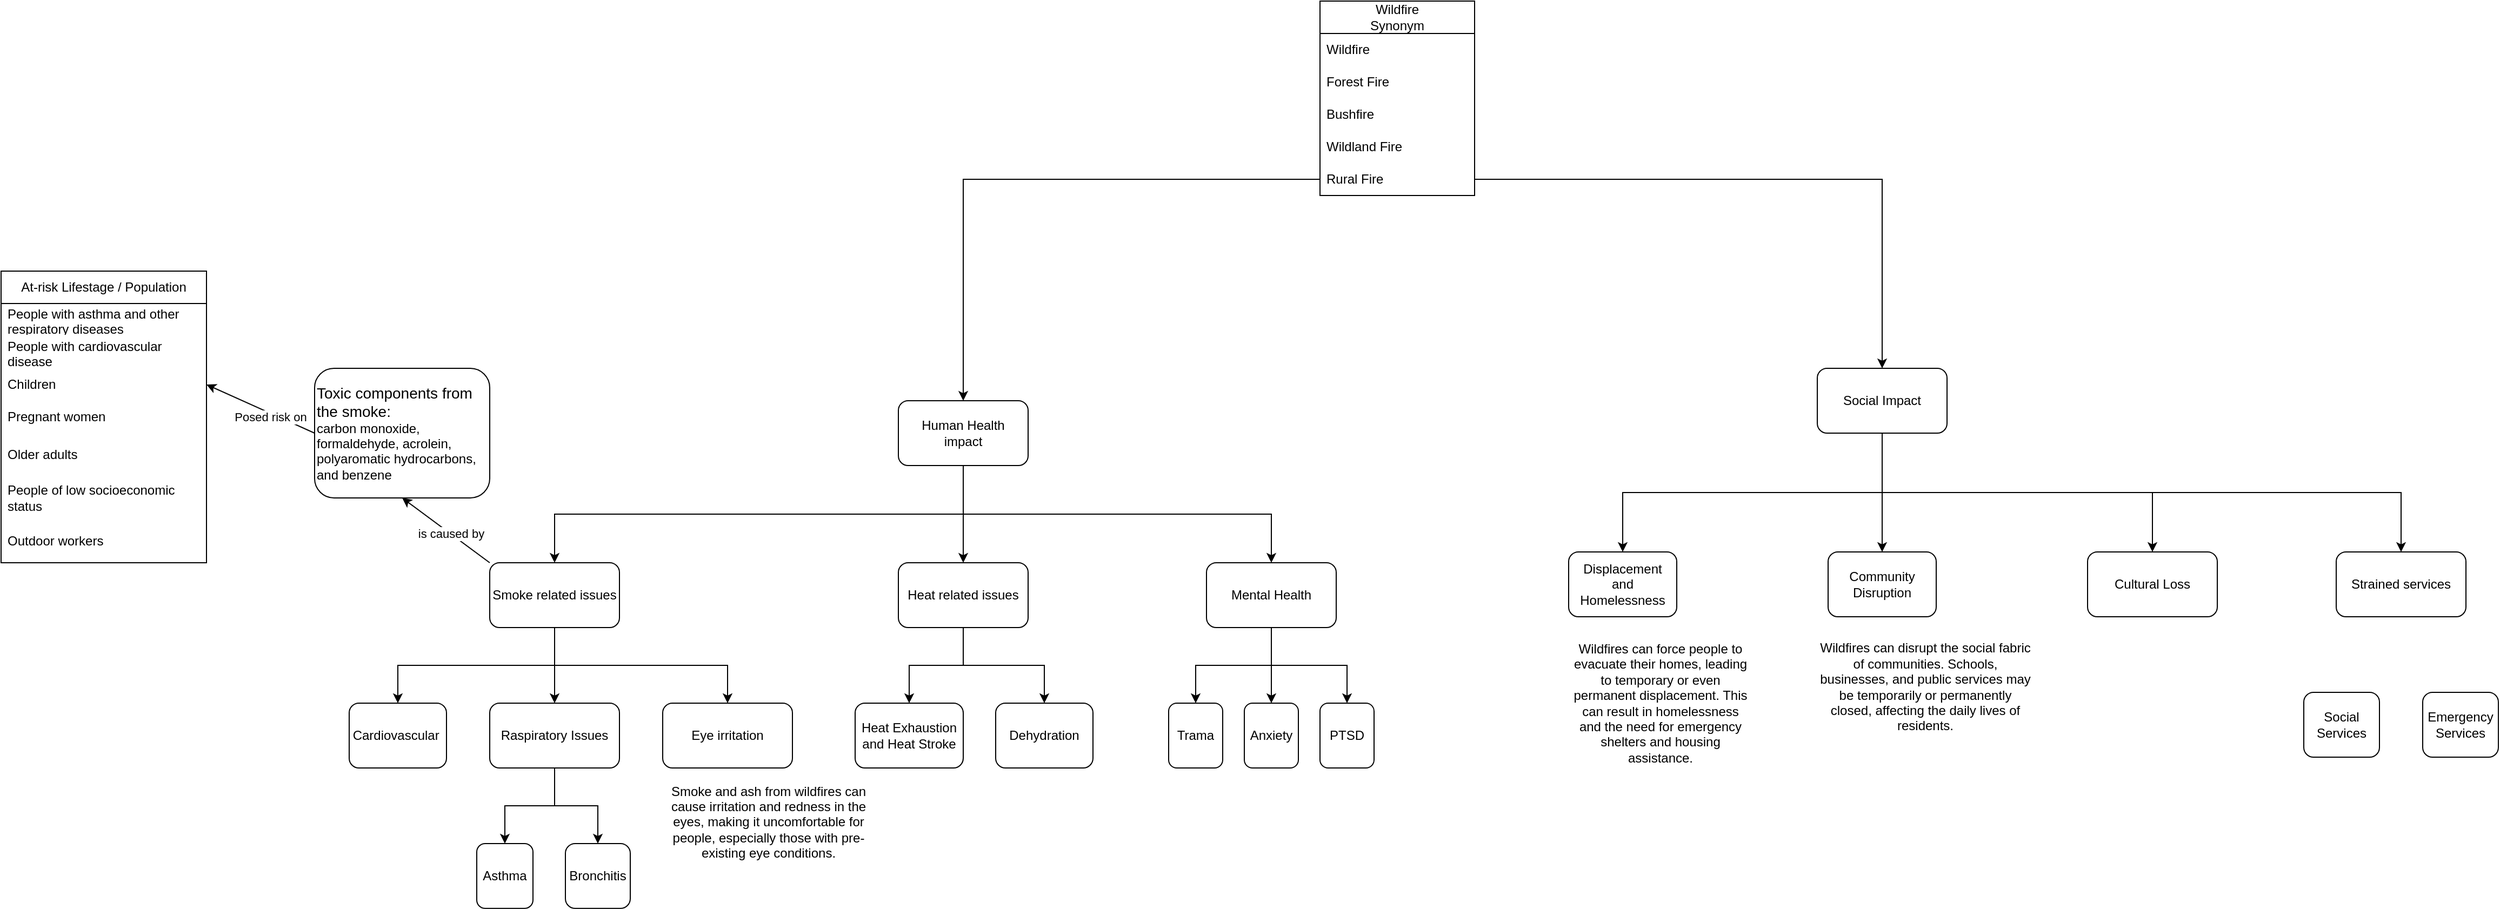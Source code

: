 <mxfile version="22.0.6" type="github">
  <diagram name="第 1 页" id="l8xfBAseH4ksvrrm0t2u">
    <mxGraphModel dx="2327" dy="836" grid="1" gridSize="10" guides="1" tooltips="1" connect="1" arrows="1" fold="1" page="1" pageScale="1" pageWidth="827" pageHeight="1169" math="0" shadow="0">
      <root>
        <mxCell id="0" />
        <mxCell id="1" parent="0" />
        <mxCell id="niaGHHPIjS1ahwkak-Eg-12" style="edgeStyle=orthogonalEdgeStyle;rounded=0;orthogonalLoop=1;jettySize=auto;html=1;exitX=0.5;exitY=1;exitDx=0;exitDy=0;" edge="1" parent="1" source="niaGHHPIjS1ahwkak-Eg-1" target="niaGHHPIjS1ahwkak-Eg-11">
          <mxGeometry relative="1" as="geometry" />
        </mxCell>
        <mxCell id="niaGHHPIjS1ahwkak-Eg-13" style="edgeStyle=orthogonalEdgeStyle;rounded=0;orthogonalLoop=1;jettySize=auto;html=1;exitX=0.5;exitY=1;exitDx=0;exitDy=0;" edge="1" parent="1" source="niaGHHPIjS1ahwkak-Eg-1" target="niaGHHPIjS1ahwkak-Eg-5">
          <mxGeometry relative="1" as="geometry" />
        </mxCell>
        <mxCell id="niaGHHPIjS1ahwkak-Eg-14" style="edgeStyle=orthogonalEdgeStyle;rounded=0;orthogonalLoop=1;jettySize=auto;html=1;exitX=0.5;exitY=1;exitDx=0;exitDy=0;" edge="1" parent="1" source="niaGHHPIjS1ahwkak-Eg-1" target="niaGHHPIjS1ahwkak-Eg-4">
          <mxGeometry relative="1" as="geometry" />
        </mxCell>
        <mxCell id="niaGHHPIjS1ahwkak-Eg-1" value="Human Health &lt;br&gt;impact" style="rounded=1;whiteSpace=wrap;html=1;" vertex="1" parent="1">
          <mxGeometry x="360" y="500" width="120" height="60" as="geometry" />
        </mxCell>
        <mxCell id="niaGHHPIjS1ahwkak-Eg-22" style="edgeStyle=orthogonalEdgeStyle;rounded=0;orthogonalLoop=1;jettySize=auto;html=1;exitX=0.5;exitY=1;exitDx=0;exitDy=0;entryX=0.5;entryY=0;entryDx=0;entryDy=0;" edge="1" parent="1" source="niaGHHPIjS1ahwkak-Eg-2" target="niaGHHPIjS1ahwkak-Eg-3">
          <mxGeometry relative="1" as="geometry" />
        </mxCell>
        <mxCell id="niaGHHPIjS1ahwkak-Eg-23" style="edgeStyle=orthogonalEdgeStyle;rounded=0;orthogonalLoop=1;jettySize=auto;html=1;exitX=0.5;exitY=1;exitDx=0;exitDy=0;" edge="1" parent="1" source="niaGHHPIjS1ahwkak-Eg-2" target="niaGHHPIjS1ahwkak-Eg-18">
          <mxGeometry relative="1" as="geometry" />
        </mxCell>
        <mxCell id="niaGHHPIjS1ahwkak-Eg-2" value="Raspiratory Issues" style="rounded=1;whiteSpace=wrap;html=1;" vertex="1" parent="1">
          <mxGeometry x="-18" y="780" width="120" height="60" as="geometry" />
        </mxCell>
        <mxCell id="niaGHHPIjS1ahwkak-Eg-3" value="Asthma" style="rounded=1;whiteSpace=wrap;html=1;" vertex="1" parent="1">
          <mxGeometry x="-30" y="910" width="52" height="60" as="geometry" />
        </mxCell>
        <mxCell id="niaGHHPIjS1ahwkak-Eg-25" style="edgeStyle=orthogonalEdgeStyle;rounded=0;orthogonalLoop=1;jettySize=auto;html=1;exitX=0.5;exitY=1;exitDx=0;exitDy=0;entryX=0.5;entryY=0;entryDx=0;entryDy=0;" edge="1" parent="1" source="niaGHHPIjS1ahwkak-Eg-4" target="niaGHHPIjS1ahwkak-Eg-6">
          <mxGeometry relative="1" as="geometry" />
        </mxCell>
        <mxCell id="niaGHHPIjS1ahwkak-Eg-26" style="edgeStyle=orthogonalEdgeStyle;rounded=0;orthogonalLoop=1;jettySize=auto;html=1;exitX=0.5;exitY=1;exitDx=0;exitDy=0;" edge="1" parent="1" source="niaGHHPIjS1ahwkak-Eg-4" target="niaGHHPIjS1ahwkak-Eg-7">
          <mxGeometry relative="1" as="geometry" />
        </mxCell>
        <mxCell id="niaGHHPIjS1ahwkak-Eg-27" style="edgeStyle=orthogonalEdgeStyle;rounded=0;orthogonalLoop=1;jettySize=auto;html=1;exitX=0.5;exitY=1;exitDx=0;exitDy=0;" edge="1" parent="1" source="niaGHHPIjS1ahwkak-Eg-4" target="niaGHHPIjS1ahwkak-Eg-24">
          <mxGeometry relative="1" as="geometry" />
        </mxCell>
        <mxCell id="niaGHHPIjS1ahwkak-Eg-4" value="Mental Health" style="rounded=1;whiteSpace=wrap;html=1;" vertex="1" parent="1">
          <mxGeometry x="645" y="650" width="120" height="60" as="geometry" />
        </mxCell>
        <mxCell id="niaGHHPIjS1ahwkak-Eg-32" style="edgeStyle=orthogonalEdgeStyle;rounded=0;orthogonalLoop=1;jettySize=auto;html=1;exitX=0.5;exitY=1;exitDx=0;exitDy=0;" edge="1" parent="1" source="niaGHHPIjS1ahwkak-Eg-5" target="niaGHHPIjS1ahwkak-Eg-29">
          <mxGeometry relative="1" as="geometry" />
        </mxCell>
        <mxCell id="niaGHHPIjS1ahwkak-Eg-33" style="edgeStyle=orthogonalEdgeStyle;rounded=0;orthogonalLoop=1;jettySize=auto;html=1;exitX=0.5;exitY=1;exitDx=0;exitDy=0;" edge="1" parent="1" source="niaGHHPIjS1ahwkak-Eg-5" target="niaGHHPIjS1ahwkak-Eg-31">
          <mxGeometry relative="1" as="geometry" />
        </mxCell>
        <mxCell id="niaGHHPIjS1ahwkak-Eg-5" value="Heat related issues" style="rounded=1;whiteSpace=wrap;html=1;" vertex="1" parent="1">
          <mxGeometry x="360" y="650" width="120" height="60" as="geometry" />
        </mxCell>
        <mxCell id="niaGHHPIjS1ahwkak-Eg-6" value="Trama" style="rounded=1;whiteSpace=wrap;html=1;" vertex="1" parent="1">
          <mxGeometry x="610" y="780" width="50" height="60" as="geometry" />
        </mxCell>
        <mxCell id="niaGHHPIjS1ahwkak-Eg-7" value="Anxiety" style="rounded=1;whiteSpace=wrap;html=1;" vertex="1" parent="1">
          <mxGeometry x="680" y="780" width="50" height="60" as="geometry" />
        </mxCell>
        <mxCell id="niaGHHPIjS1ahwkak-Eg-9" value="Cardiovascular&amp;nbsp;" style="rounded=1;whiteSpace=wrap;html=1;" vertex="1" parent="1">
          <mxGeometry x="-148" y="780" width="90" height="60" as="geometry" />
        </mxCell>
        <mxCell id="niaGHHPIjS1ahwkak-Eg-19" style="edgeStyle=orthogonalEdgeStyle;rounded=0;orthogonalLoop=1;jettySize=auto;html=1;exitX=0.5;exitY=1;exitDx=0;exitDy=0;" edge="1" parent="1" source="niaGHHPIjS1ahwkak-Eg-11" target="niaGHHPIjS1ahwkak-Eg-2">
          <mxGeometry relative="1" as="geometry" />
        </mxCell>
        <mxCell id="niaGHHPIjS1ahwkak-Eg-20" style="edgeStyle=orthogonalEdgeStyle;rounded=0;orthogonalLoop=1;jettySize=auto;html=1;exitX=0.5;exitY=1;exitDx=0;exitDy=0;" edge="1" parent="1" source="niaGHHPIjS1ahwkak-Eg-11" target="niaGHHPIjS1ahwkak-Eg-9">
          <mxGeometry relative="1" as="geometry" />
        </mxCell>
        <mxCell id="niaGHHPIjS1ahwkak-Eg-21" style="edgeStyle=orthogonalEdgeStyle;rounded=0;orthogonalLoop=1;jettySize=auto;html=1;exitX=0.5;exitY=1;exitDx=0;exitDy=0;entryX=0.5;entryY=0;entryDx=0;entryDy=0;" edge="1" parent="1" source="niaGHHPIjS1ahwkak-Eg-11" target="niaGHHPIjS1ahwkak-Eg-15">
          <mxGeometry relative="1" as="geometry" />
        </mxCell>
        <mxCell id="niaGHHPIjS1ahwkak-Eg-64" style="rounded=0;orthogonalLoop=1;jettySize=auto;html=1;exitX=0;exitY=0;exitDx=0;exitDy=0;entryX=0.5;entryY=1;entryDx=0;entryDy=0;" edge="1" parent="1" source="niaGHHPIjS1ahwkak-Eg-11" target="niaGHHPIjS1ahwkak-Eg-53">
          <mxGeometry relative="1" as="geometry" />
        </mxCell>
        <mxCell id="niaGHHPIjS1ahwkak-Eg-65" value="is caused by" style="edgeLabel;html=1;align=center;verticalAlign=middle;resizable=0;points=[];" vertex="1" connectable="0" parent="niaGHHPIjS1ahwkak-Eg-64">
          <mxGeometry x="-0.102" relative="1" as="geometry">
            <mxPoint as="offset" />
          </mxGeometry>
        </mxCell>
        <mxCell id="niaGHHPIjS1ahwkak-Eg-11" value="Smoke related issues" style="rounded=1;whiteSpace=wrap;html=1;" vertex="1" parent="1">
          <mxGeometry x="-18" y="650" width="120" height="60" as="geometry" />
        </mxCell>
        <mxCell id="niaGHHPIjS1ahwkak-Eg-15" value="Eye irritation" style="rounded=1;whiteSpace=wrap;html=1;" vertex="1" parent="1">
          <mxGeometry x="142" y="780" width="120" height="60" as="geometry" />
        </mxCell>
        <mxCell id="niaGHHPIjS1ahwkak-Eg-16" value="Smoke and ash from wildfires can cause irritation and redness in the eyes, making it uncomfortable for people, especially those with pre-existing eye conditions." style="text;html=1;strokeColor=none;fillColor=none;align=center;verticalAlign=middle;whiteSpace=wrap;rounded=0;" vertex="1" parent="1">
          <mxGeometry x="142" y="850" width="196" height="80" as="geometry" />
        </mxCell>
        <mxCell id="niaGHHPIjS1ahwkak-Eg-18" value="Bronchitis" style="rounded=1;whiteSpace=wrap;html=1;" vertex="1" parent="1">
          <mxGeometry x="52" y="910" width="60" height="60" as="geometry" />
        </mxCell>
        <mxCell id="niaGHHPIjS1ahwkak-Eg-24" value="PTSD" style="rounded=1;whiteSpace=wrap;html=1;" vertex="1" parent="1">
          <mxGeometry x="750" y="780" width="50" height="60" as="geometry" />
        </mxCell>
        <mxCell id="niaGHHPIjS1ahwkak-Eg-29" value="Heat Exhaustion and Heat Stroke" style="rounded=1;whiteSpace=wrap;html=1;" vertex="1" parent="1">
          <mxGeometry x="320" y="780" width="100" height="60" as="geometry" />
        </mxCell>
        <mxCell id="niaGHHPIjS1ahwkak-Eg-31" value="Dehydration" style="rounded=1;whiteSpace=wrap;html=1;" vertex="1" parent="1">
          <mxGeometry x="450" y="780" width="90" height="60" as="geometry" />
        </mxCell>
        <mxCell id="niaGHHPIjS1ahwkak-Eg-38" style="edgeStyle=orthogonalEdgeStyle;rounded=0;orthogonalLoop=1;jettySize=auto;html=1;exitX=0.5;exitY=1;exitDx=0;exitDy=0;entryX=0.5;entryY=0;entryDx=0;entryDy=0;" edge="1" parent="1" source="niaGHHPIjS1ahwkak-Eg-34" target="niaGHHPIjS1ahwkak-Eg-35">
          <mxGeometry relative="1" as="geometry" />
        </mxCell>
        <mxCell id="niaGHHPIjS1ahwkak-Eg-39" style="edgeStyle=orthogonalEdgeStyle;rounded=0;orthogonalLoop=1;jettySize=auto;html=1;exitX=0.5;exitY=1;exitDx=0;exitDy=0;" edge="1" parent="1" source="niaGHHPIjS1ahwkak-Eg-34" target="niaGHHPIjS1ahwkak-Eg-36">
          <mxGeometry relative="1" as="geometry" />
        </mxCell>
        <mxCell id="niaGHHPIjS1ahwkak-Eg-40" style="edgeStyle=orthogonalEdgeStyle;rounded=0;orthogonalLoop=1;jettySize=auto;html=1;exitX=0.5;exitY=1;exitDx=0;exitDy=0;entryX=0.5;entryY=0;entryDx=0;entryDy=0;" edge="1" parent="1" source="niaGHHPIjS1ahwkak-Eg-34" target="niaGHHPIjS1ahwkak-Eg-37">
          <mxGeometry relative="1" as="geometry" />
        </mxCell>
        <mxCell id="niaGHHPIjS1ahwkak-Eg-42" style="edgeStyle=orthogonalEdgeStyle;rounded=0;orthogonalLoop=1;jettySize=auto;html=1;exitX=0.5;exitY=1;exitDx=0;exitDy=0;" edge="1" parent="1" source="niaGHHPIjS1ahwkak-Eg-34" target="niaGHHPIjS1ahwkak-Eg-41">
          <mxGeometry relative="1" as="geometry" />
        </mxCell>
        <mxCell id="niaGHHPIjS1ahwkak-Eg-34" value="Social Impact" style="rounded=1;whiteSpace=wrap;html=1;" vertex="1" parent="1">
          <mxGeometry x="1210" y="470" width="120" height="60" as="geometry" />
        </mxCell>
        <mxCell id="niaGHHPIjS1ahwkak-Eg-35" value="Displacement&lt;br&gt;and Homelessness" style="rounded=1;whiteSpace=wrap;html=1;" vertex="1" parent="1">
          <mxGeometry x="980" y="640" width="100" height="60" as="geometry" />
        </mxCell>
        <mxCell id="niaGHHPIjS1ahwkak-Eg-36" value="Community Disruption" style="rounded=1;whiteSpace=wrap;html=1;" vertex="1" parent="1">
          <mxGeometry x="1220" y="640" width="100" height="60" as="geometry" />
        </mxCell>
        <mxCell id="niaGHHPIjS1ahwkak-Eg-37" value="Cultural Loss" style="rounded=1;whiteSpace=wrap;html=1;" vertex="1" parent="1">
          <mxGeometry x="1460" y="640" width="120" height="60" as="geometry" />
        </mxCell>
        <mxCell id="niaGHHPIjS1ahwkak-Eg-41" value="Strained services" style="rounded=1;whiteSpace=wrap;html=1;" vertex="1" parent="1">
          <mxGeometry x="1690" y="640" width="120" height="60" as="geometry" />
        </mxCell>
        <mxCell id="niaGHHPIjS1ahwkak-Eg-43" value="Social Services" style="rounded=1;whiteSpace=wrap;html=1;" vertex="1" parent="1">
          <mxGeometry x="1660" y="770" width="70" height="60" as="geometry" />
        </mxCell>
        <mxCell id="niaGHHPIjS1ahwkak-Eg-44" value="Emergency&lt;br&gt;Services" style="rounded=1;whiteSpace=wrap;html=1;" vertex="1" parent="1">
          <mxGeometry x="1770" y="770" width="70" height="60" as="geometry" />
        </mxCell>
        <mxCell id="niaGHHPIjS1ahwkak-Eg-45" value="Wildfires can disrupt the social fabric of communities. Schools, businesses, and public services may be temporarily or permanently closed, affecting the daily lives of residents." style="text;html=1;strokeColor=none;fillColor=none;align=center;verticalAlign=middle;whiteSpace=wrap;rounded=0;" vertex="1" parent="1">
          <mxGeometry x="1210" y="750" width="200" height="30" as="geometry" />
        </mxCell>
        <mxCell id="niaGHHPIjS1ahwkak-Eg-46" value="Wildfires can force people to evacuate their homes, leading to temporary or even permanent displacement. This can result in homelessness and the need for emergency shelters and housing assistance." style="text;html=1;strokeColor=none;fillColor=none;align=center;verticalAlign=middle;whiteSpace=wrap;rounded=0;" vertex="1" parent="1">
          <mxGeometry x="980" y="750" width="170" height="60" as="geometry" />
        </mxCell>
        <mxCell id="niaGHHPIjS1ahwkak-Eg-47" value="Wildfire&lt;br&gt;Synonym" style="swimlane;fontStyle=0;childLayout=stackLayout;horizontal=1;startSize=30;horizontalStack=0;resizeParent=1;resizeParentMax=0;resizeLast=0;collapsible=1;marginBottom=0;whiteSpace=wrap;html=1;" vertex="1" parent="1">
          <mxGeometry x="750" y="130" width="143" height="180" as="geometry">
            <mxRectangle x="-413" y="750" width="90" height="30" as="alternateBounds" />
          </mxGeometry>
        </mxCell>
        <mxCell id="niaGHHPIjS1ahwkak-Eg-48" value="Wildfire" style="text;strokeColor=none;fillColor=none;align=left;verticalAlign=middle;spacingLeft=4;spacingRight=4;overflow=hidden;points=[[0,0.5],[1,0.5]];portConstraint=eastwest;rotatable=0;whiteSpace=wrap;html=1;" vertex="1" parent="niaGHHPIjS1ahwkak-Eg-47">
          <mxGeometry y="30" width="143" height="30" as="geometry" />
        </mxCell>
        <mxCell id="niaGHHPIjS1ahwkak-Eg-49" value="Forest Fire" style="text;strokeColor=none;fillColor=none;align=left;verticalAlign=middle;spacingLeft=4;spacingRight=4;overflow=hidden;points=[[0,0.5],[1,0.5]];portConstraint=eastwest;rotatable=0;whiteSpace=wrap;html=1;" vertex="1" parent="niaGHHPIjS1ahwkak-Eg-47">
          <mxGeometry y="60" width="143" height="30" as="geometry" />
        </mxCell>
        <mxCell id="niaGHHPIjS1ahwkak-Eg-50" value="Bushfire" style="text;strokeColor=none;fillColor=none;align=left;verticalAlign=middle;spacingLeft=4;spacingRight=4;overflow=hidden;points=[[0,0.5],[1,0.5]];portConstraint=eastwest;rotatable=0;whiteSpace=wrap;html=1;" vertex="1" parent="niaGHHPIjS1ahwkak-Eg-47">
          <mxGeometry y="90" width="143" height="30" as="geometry" />
        </mxCell>
        <mxCell id="niaGHHPIjS1ahwkak-Eg-51" value="Wildland Fire" style="text;strokeColor=none;fillColor=none;align=left;verticalAlign=middle;spacingLeft=4;spacingRight=4;overflow=hidden;points=[[0,0.5],[1,0.5]];portConstraint=eastwest;rotatable=0;whiteSpace=wrap;html=1;" vertex="1" parent="niaGHHPIjS1ahwkak-Eg-47">
          <mxGeometry y="120" width="143" height="30" as="geometry" />
        </mxCell>
        <mxCell id="niaGHHPIjS1ahwkak-Eg-52" value="Rural Fire" style="text;strokeColor=none;fillColor=none;align=left;verticalAlign=middle;spacingLeft=4;spacingRight=4;overflow=hidden;points=[[0,0.5],[1,0.5]];portConstraint=eastwest;rotatable=0;whiteSpace=wrap;html=1;" vertex="1" parent="niaGHHPIjS1ahwkak-Eg-47">
          <mxGeometry y="150" width="143" height="30" as="geometry" />
        </mxCell>
        <mxCell id="niaGHHPIjS1ahwkak-Eg-68" style="rounded=0;orthogonalLoop=1;jettySize=auto;html=1;exitX=0;exitY=0.5;exitDx=0;exitDy=0;entryX=1;entryY=0.5;entryDx=0;entryDy=0;" edge="1" parent="1" source="niaGHHPIjS1ahwkak-Eg-53" target="niaGHHPIjS1ahwkak-Eg-58">
          <mxGeometry relative="1" as="geometry" />
        </mxCell>
        <mxCell id="niaGHHPIjS1ahwkak-Eg-69" value="Posed risk on" style="edgeLabel;html=1;align=center;verticalAlign=middle;resizable=0;points=[];" vertex="1" connectable="0" parent="niaGHHPIjS1ahwkak-Eg-68">
          <mxGeometry x="-0.199" y="2" relative="1" as="geometry">
            <mxPoint y="1" as="offset" />
          </mxGeometry>
        </mxCell>
        <mxCell id="niaGHHPIjS1ahwkak-Eg-53" value="&lt;font style=&quot;font-size: 14px;&quot;&gt;Toxic components from the smoke:&lt;/font&gt;&lt;br&gt;carbon monoxide, formaldehyde, acrolein, polyaromatic hydrocarbons, and benzene" style="rounded=1;whiteSpace=wrap;html=1;align=left;" vertex="1" parent="1">
          <mxGeometry x="-180" y="470" width="162" height="120" as="geometry" />
        </mxCell>
        <mxCell id="niaGHHPIjS1ahwkak-Eg-55" value="At-risk Lifestage / Population" style="swimlane;fontStyle=0;childLayout=stackLayout;horizontal=1;startSize=30;horizontalStack=0;resizeParent=1;resizeParentMax=0;resizeLast=0;collapsible=1;marginBottom=0;whiteSpace=wrap;html=1;" vertex="1" parent="1">
          <mxGeometry x="-470" y="380" width="190" height="270" as="geometry">
            <mxRectangle x="-440" y="380" width="190" height="30" as="alternateBounds" />
          </mxGeometry>
        </mxCell>
        <mxCell id="niaGHHPIjS1ahwkak-Eg-56" value="People with asthma and other respiratory diseases" style="text;strokeColor=none;fillColor=none;align=left;verticalAlign=middle;spacingLeft=4;spacingRight=4;overflow=hidden;points=[[0,0.5],[1,0.5]];portConstraint=eastwest;rotatable=0;whiteSpace=wrap;html=1;" vertex="1" parent="niaGHHPIjS1ahwkak-Eg-55">
          <mxGeometry y="30" width="190" height="30" as="geometry" />
        </mxCell>
        <mxCell id="niaGHHPIjS1ahwkak-Eg-57" value="People with cardiovascular disease" style="text;strokeColor=none;fillColor=none;align=left;verticalAlign=middle;spacingLeft=4;spacingRight=4;overflow=hidden;points=[[0,0.5],[1,0.5]];portConstraint=eastwest;rotatable=0;whiteSpace=wrap;html=1;" vertex="1" parent="niaGHHPIjS1ahwkak-Eg-55">
          <mxGeometry y="60" width="190" height="30" as="geometry" />
        </mxCell>
        <mxCell id="niaGHHPIjS1ahwkak-Eg-58" value="Children" style="text;strokeColor=none;fillColor=none;align=left;verticalAlign=middle;spacingLeft=4;spacingRight=4;overflow=hidden;points=[[0,0.5],[1,0.5]];portConstraint=eastwest;rotatable=0;whiteSpace=wrap;html=1;" vertex="1" parent="niaGHHPIjS1ahwkak-Eg-55">
          <mxGeometry y="90" width="190" height="30" as="geometry" />
        </mxCell>
        <mxCell id="niaGHHPIjS1ahwkak-Eg-59" value="Pregnant women" style="text;strokeColor=none;fillColor=none;align=left;verticalAlign=middle;spacingLeft=4;spacingRight=4;overflow=hidden;points=[[0,0.5],[1,0.5]];portConstraint=eastwest;rotatable=0;whiteSpace=wrap;html=1;" vertex="1" parent="niaGHHPIjS1ahwkak-Eg-55">
          <mxGeometry y="120" width="190" height="30" as="geometry" />
        </mxCell>
        <mxCell id="niaGHHPIjS1ahwkak-Eg-60" value="Older adults" style="text;whiteSpace=wrap;verticalAlign=middle;html=1;spacingLeft=4;" vertex="1" parent="niaGHHPIjS1ahwkak-Eg-55">
          <mxGeometry y="150" width="190" height="40" as="geometry" />
        </mxCell>
        <mxCell id="niaGHHPIjS1ahwkak-Eg-61" value="People of low socioeconomic status" style="text;whiteSpace=wrap;verticalAlign=middle;html=1;spacingLeft=4;" vertex="1" parent="niaGHHPIjS1ahwkak-Eg-55">
          <mxGeometry y="190" width="190" height="40" as="geometry" />
        </mxCell>
        <mxCell id="niaGHHPIjS1ahwkak-Eg-62" value="Outdoor workers" style="text;whiteSpace=wrap;verticalAlign=middle;html=1;spacingLeft=4;" vertex="1" parent="niaGHHPIjS1ahwkak-Eg-55">
          <mxGeometry y="230" width="190" height="40" as="geometry" />
        </mxCell>
        <mxCell id="niaGHHPIjS1ahwkak-Eg-70" style="edgeStyle=orthogonalEdgeStyle;rounded=0;orthogonalLoop=1;jettySize=auto;html=1;exitX=0;exitY=0.5;exitDx=0;exitDy=0;" edge="1" parent="1" source="niaGHHPIjS1ahwkak-Eg-52" target="niaGHHPIjS1ahwkak-Eg-1">
          <mxGeometry relative="1" as="geometry" />
        </mxCell>
        <mxCell id="niaGHHPIjS1ahwkak-Eg-71" style="edgeStyle=orthogonalEdgeStyle;rounded=0;orthogonalLoop=1;jettySize=auto;html=1;exitX=1;exitY=0.5;exitDx=0;exitDy=0;" edge="1" parent="1" source="niaGHHPIjS1ahwkak-Eg-52" target="niaGHHPIjS1ahwkak-Eg-34">
          <mxGeometry relative="1" as="geometry" />
        </mxCell>
      </root>
    </mxGraphModel>
  </diagram>
</mxfile>
